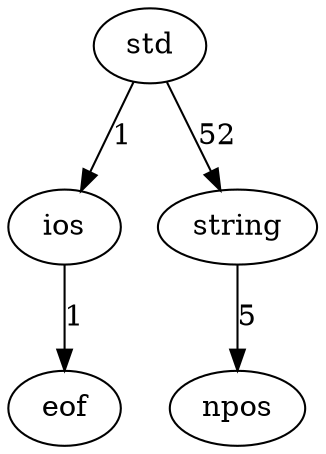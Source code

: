 digraph foo{
"ios"->"eof"[label = "1"];
"std"->"ios"[label = "1"];
"std"->"string"[label = "52"];
"string"->"npos"[label = "5"];
}